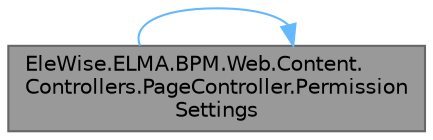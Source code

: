 digraph "EleWise.ELMA.BPM.Web.Content.Controllers.PageController.PermissionSettings"
{
 // LATEX_PDF_SIZE
  bgcolor="transparent";
  edge [fontname=Helvetica,fontsize=10,labelfontname=Helvetica,labelfontsize=10];
  node [fontname=Helvetica,fontsize=10,shape=box,height=0.2,width=0.4];
  rankdir="LR";
  Node1 [id="Node000001",label="EleWise.ELMA.BPM.Web.Content.\lControllers.PageController.Permission\lSettings",height=0.2,width=0.4,color="gray40", fillcolor="grey60", style="filled", fontcolor="black",tooltip="Форма настройки привилегий"];
  Node1 -> Node1 [id="edge1_Node000001_Node000001",color="steelblue1",style="solid",tooltip=" "];
}
